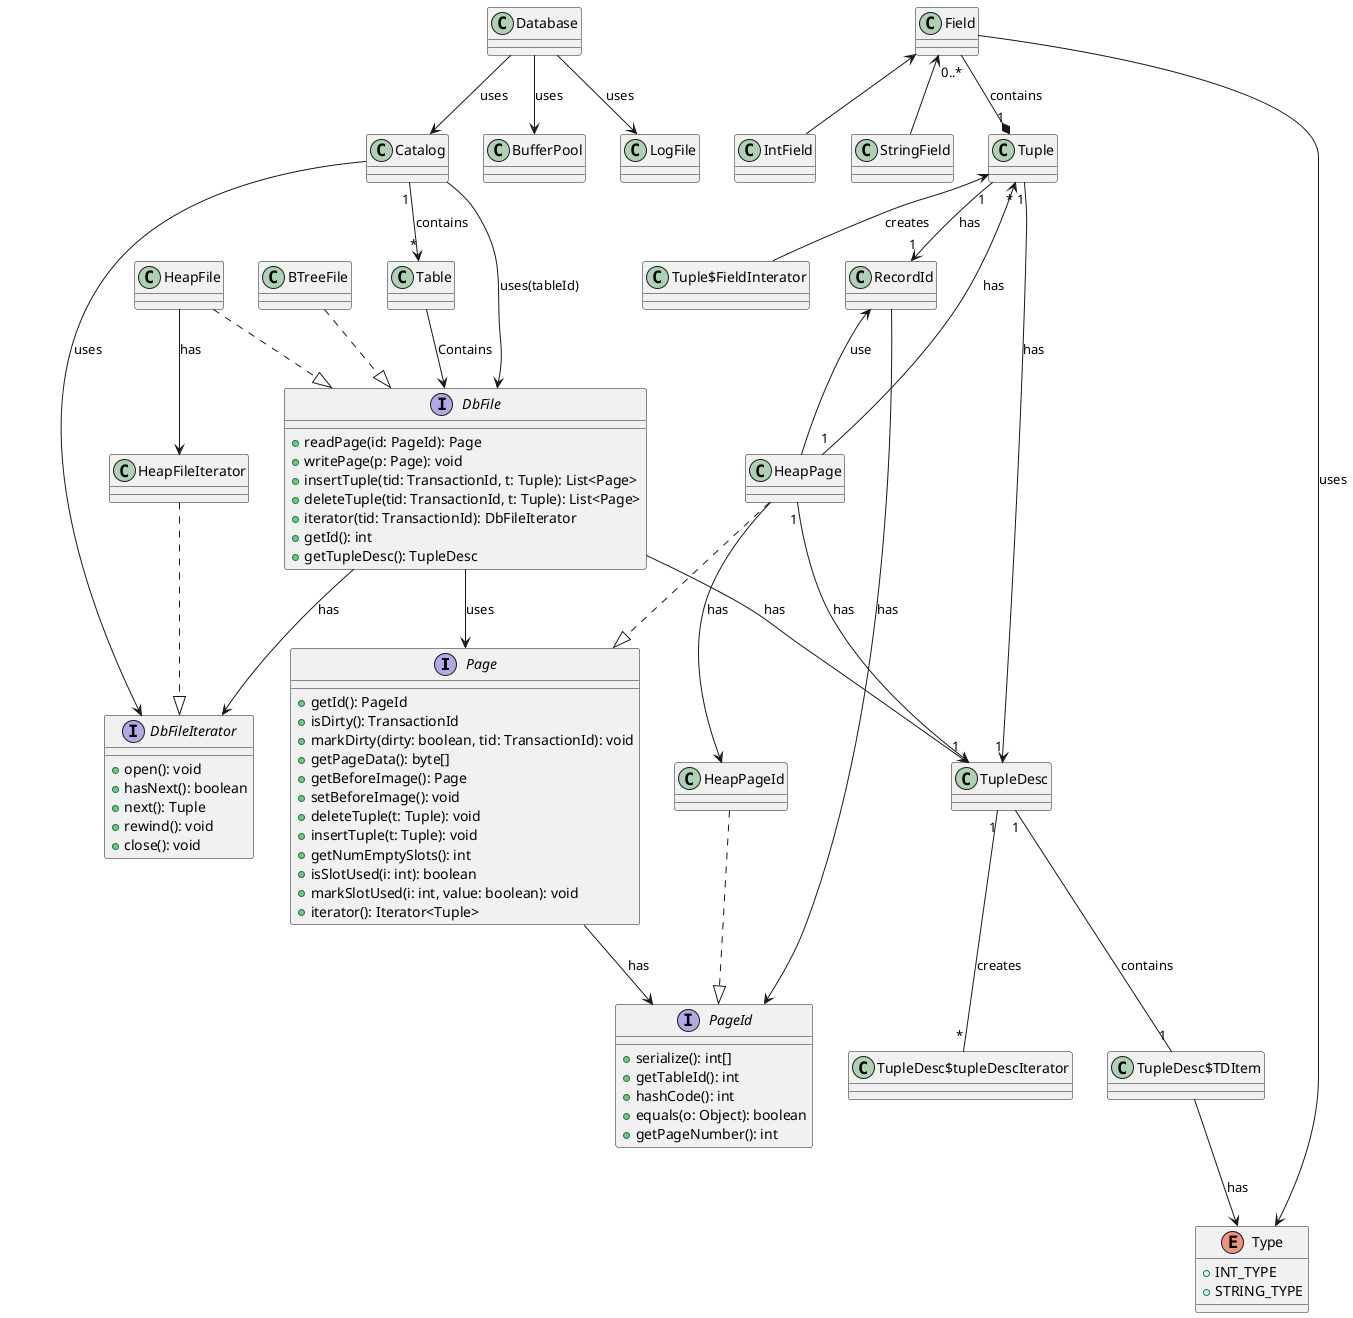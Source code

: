 @startuml
interface Page {
    +getId(): PageId
    +isDirty(): TransactionId
    +markDirty(dirty: boolean, tid: TransactionId): void
    +getPageData(): byte[]
    +getBeforeImage(): Page
    +setBeforeImage(): void
    +deleteTuple(t: Tuple): void
    +insertTuple(t: Tuple): void
    +getNumEmptySlots(): int
    +isSlotUsed(i: int): boolean
    +markSlotUsed(i: int, value: boolean): void
    +iterator(): Iterator<Tuple>
}

interface PageId {
    +serialize(): int[]
    +getTableId(): int
    +hashCode(): int
    +equals(o: Object): boolean
    +getPageNumber(): int
}

class HeapPage {
}

class HeapPageId {
}

class TupleDesc {
}

class Tuple {
}

class RecordId {
}

class Database {
}

interface DbFile {
    +readPage(id: PageId): Page
    +writePage(p: Page): void
    +insertTuple(tid: TransactionId, t: Tuple): List<Page>
    +deleteTuple(tid: TransactionId, t: Tuple): List<Page>
    +iterator(tid: TransactionId): DbFileIterator
    +getId(): int
    +getTupleDesc(): TupleDesc
}

interface DbFileIterator {
    +open(): void
    +hasNext(): boolean
    +next(): Tuple
    +rewind(): void
    +close(): void
}

class HeapFile {
}

class BTreeFile {
}

class Catalog {
}

class Table {
}


enum Type {
  +INT_TYPE
  +STRING_TYPE
}

HeapFile ..|> DbFile
BTreeFile ..|> DbFile
Table --> DbFile : Contains

DbFile --> Page: uses
DbFile --> TupleDesc: has
DbFile --> DbFileIterator: has

Database --> Catalog : uses
Database --> BufferPool : uses
Database --> LogFile : uses

Catalog "1" --> "*" Table : contains
Catalog --> DbFile : uses(tableId)
Catalog --> DbFileIterator : uses

Tuple "1" --> "1" TupleDesc : has
Tuple "1" *-up- "0..*" Field : contains
Tuple <-down- Tuple$FieldInterator : creates
Tuple "1" --> "1" RecordId : has

TupleDesc "1" -- "1" TupleDesc$TDItem : contains
TupleDesc "1" -- "*" TupleDesc$tupleDescIterator : creates

RecordId --> PageId: has
RecordId <-- HeapPage : use


TupleDesc$TDItem --> Type: has

Field --> Type : uses
Field <-- IntField
Field <-- StringField


HeapPage "1" --> "1" TupleDesc : has
HeapPage "1" --> "*" Tuple : has
HeapPage --> HeapPageId : has
HeapPageId ..|> PageId
HeapPage ..|> Page

Page --> PageId: has

HeapFile --> HeapFileIterator: has
HeapFileIterator ..|> DbFileIterator
@enduml
